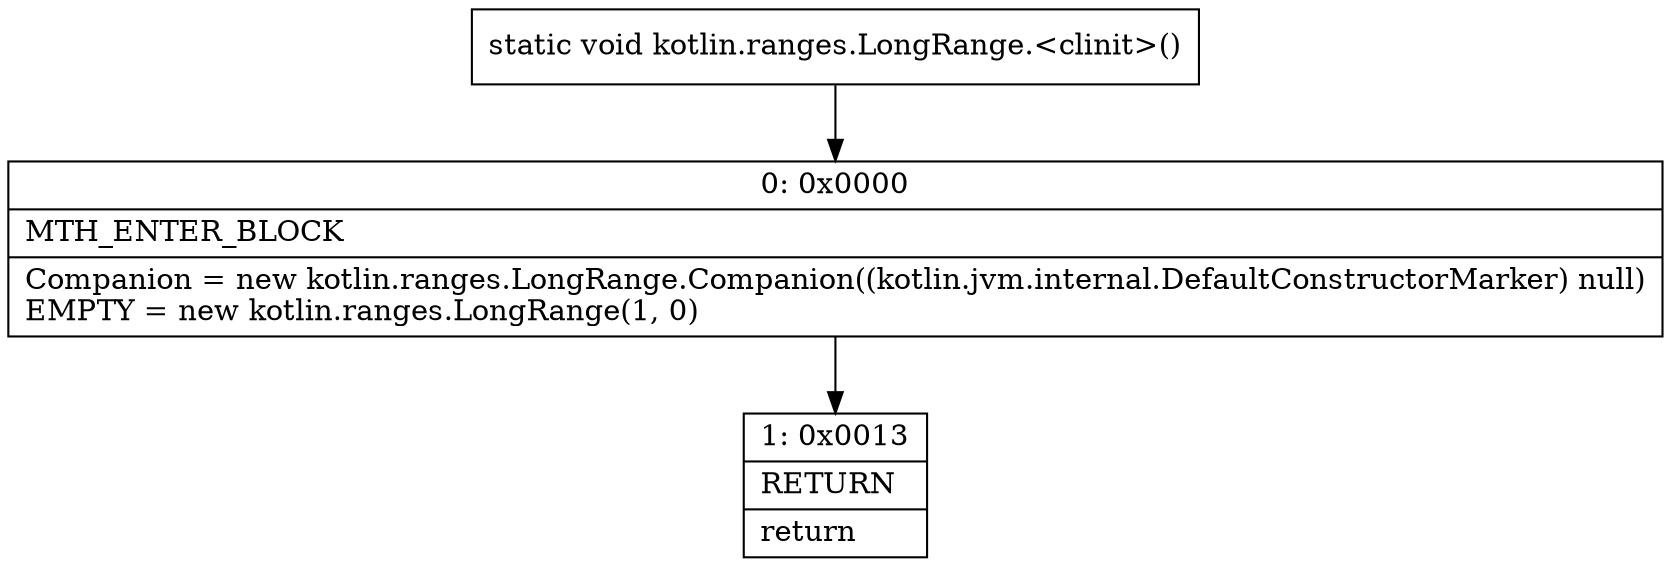 digraph "CFG forkotlin.ranges.LongRange.\<clinit\>()V" {
Node_0 [shape=record,label="{0\:\ 0x0000|MTH_ENTER_BLOCK\l|Companion = new kotlin.ranges.LongRange.Companion((kotlin.jvm.internal.DefaultConstructorMarker) null)\lEMPTY = new kotlin.ranges.LongRange(1, 0)\l}"];
Node_1 [shape=record,label="{1\:\ 0x0013|RETURN\l|return\l}"];
MethodNode[shape=record,label="{static void kotlin.ranges.LongRange.\<clinit\>() }"];
MethodNode -> Node_0;
Node_0 -> Node_1;
}

